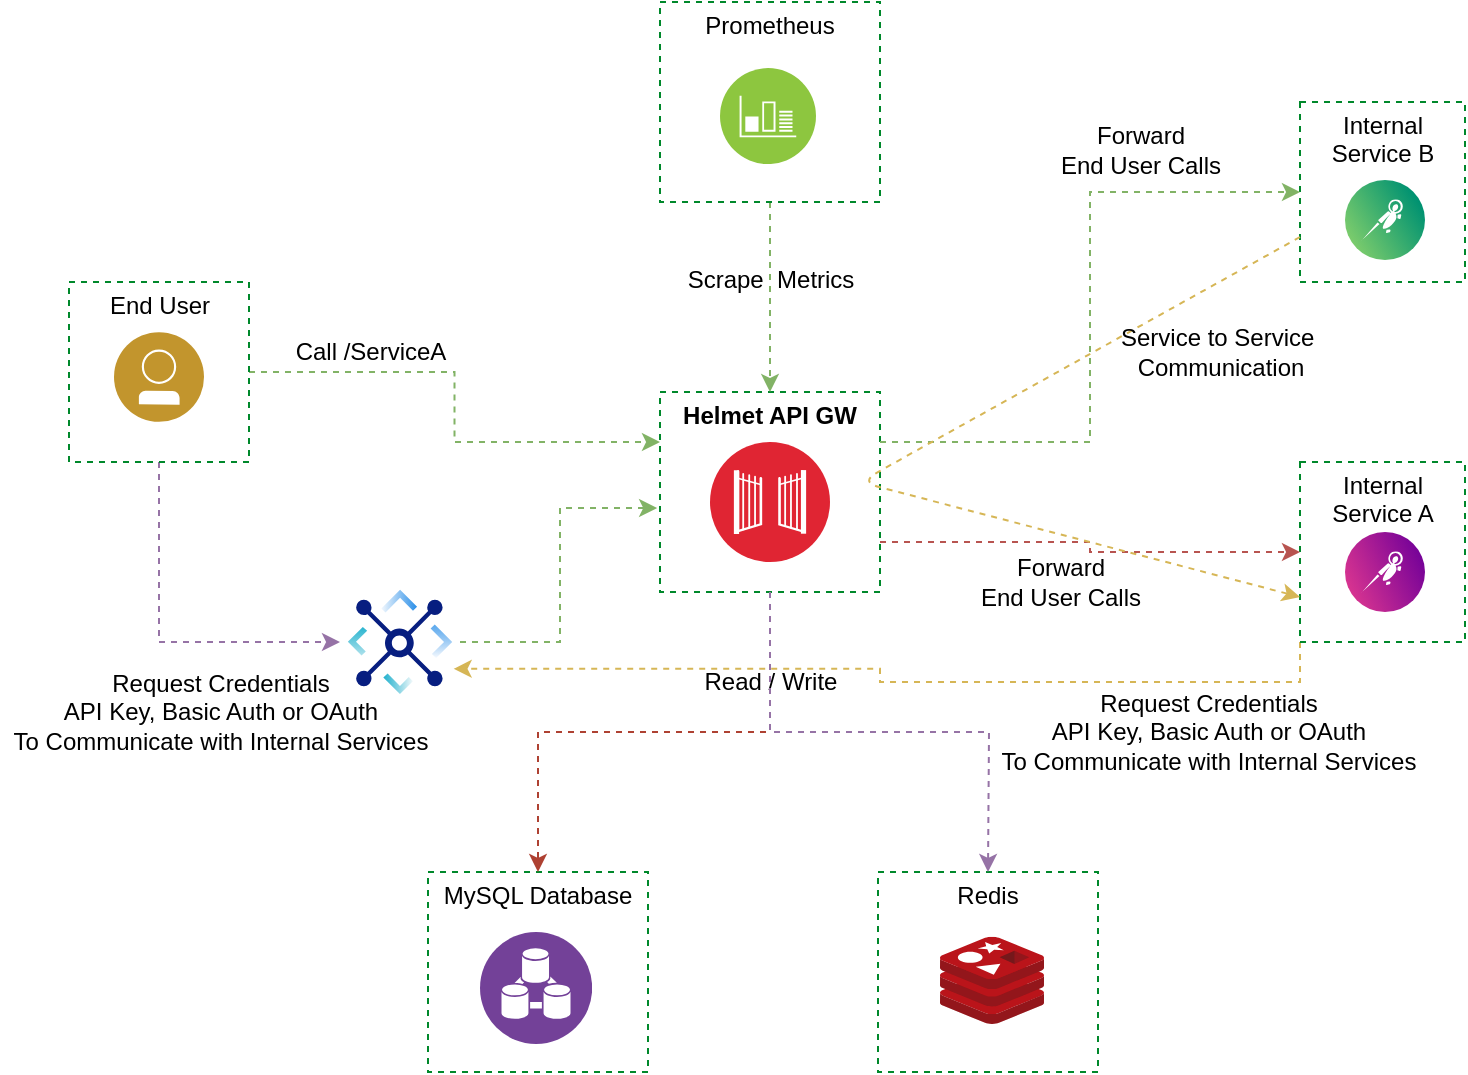 <mxfile version="15.2.9" type="device"><diagram id="EEk3hWR6cmc1obRJfSGx" name="Page-1"><mxGraphModel dx="1106" dy="737" grid="1" gridSize="10" guides="1" tooltips="1" connect="1" arrows="1" fold="1" page="1" pageScale="1" pageWidth="850" pageHeight="1100" math="0" shadow="0"><root><mxCell id="0"/><mxCell id="1" parent="0"/><mxCell id="2JQayvxfRw5Uxo0N01qz-7" value="Helmet API GW" style="fontStyle=1;verticalAlign=top;align=center;spacingTop=-2;fillColor=none;rounded=0;whiteSpace=wrap;html=1;strokeColor=#00882B;strokeWidth=1;dashed=1;container=1;collapsible=0;expand=0;recursiveResize=0;" parent="1" vertex="1"><mxGeometry x="366" y="440" width="110" height="100" as="geometry"/></mxCell><mxCell id="uSS9VMIlQwdC_qtTdkFu-5" value="&lt;span style=&quot;font-weight: normal&quot;&gt;Internal Service B&lt;/span&gt;" style="fontStyle=1;verticalAlign=top;align=center;spacingTop=-2;fillColor=none;rounded=0;whiteSpace=wrap;html=1;strokeColor=#00882B;strokeWidth=1;dashed=1;container=1;collapsible=0;expand=0;recursiveResize=0;" parent="1" vertex="1"><mxGeometry x="686" y="295" width="82.5" height="90" as="geometry"/></mxCell><mxCell id="uSS9VMIlQwdC_qtTdkFu-42" value="&lt;span style=&quot;font-weight: normal&quot;&gt;MySQL Database&lt;/span&gt;" style="fontStyle=1;verticalAlign=top;align=center;spacingTop=-2;fillColor=none;rounded=0;whiteSpace=wrap;html=1;strokeColor=#00882B;strokeWidth=1;dashed=1;container=1;collapsible=0;expand=0;recursiveResize=0;" parent="1" vertex="1"><mxGeometry x="250" y="680" width="110" height="100" as="geometry"/></mxCell><mxCell id="2JQayvxfRw5Uxo0N01qz-13" value="" style="aspect=fixed;perimeter=ellipsePerimeter;html=1;align=center;shadow=0;dashed=0;fontColor=#4277BB;labelBackgroundColor=#ffffff;fontSize=12;spacingTop=3;image;image=img/lib/ibm/analytics/data_integration.svg;" parent="uSS9VMIlQwdC_qtTdkFu-42" vertex="1"><mxGeometry x="26" y="30" width="56" height="56" as="geometry"/></mxCell><mxCell id="ACO7x6NWXdiYap0B96Kk-34" value="" style="aspect=fixed;perimeter=ellipsePerimeter;html=1;align=center;fontSize=12;verticalAlign=top;fontColor=#364149;shadow=0;dashed=0;image;image=img/lib/cumulus/cumulus_netq_icon.svg;strokeColor=#000000;fillColor=none;" parent="1" vertex="1"><mxGeometry x="708.5" y="510" width="40" height="40" as="geometry"/></mxCell><mxCell id="ACO7x6NWXdiYap0B96Kk-10" value="" style="aspect=fixed;perimeter=ellipsePerimeter;html=1;align=center;fontSize=12;verticalAlign=top;fontColor=#364149;shadow=0;dashed=0;image;image=img/lib/cumulus/cumulus_linux_icon.svg;strokeColor=#000000;fillColor=none;" parent="1" vertex="1"><mxGeometry x="708.5" y="334" width="40" height="40" as="geometry"/></mxCell><mxCell id="2JQayvxfRw5Uxo0N01qz-2" value="" style="aspect=fixed;perimeter=ellipsePerimeter;html=1;align=center;shadow=0;dashed=0;fontColor=#4277BB;labelBackgroundColor=#ffffff;fontSize=12;spacingTop=3;image;image=img/lib/ibm/infrastructure/monitoring_logging.svg;" parent="1" vertex="1"><mxGeometry x="396" y="278" width="48" height="48" as="geometry"/></mxCell><mxCell id="2JQayvxfRw5Uxo0N01qz-50" style="edgeStyle=orthogonalEdgeStyle;rounded=0;orthogonalLoop=1;jettySize=auto;html=1;exitX=0;exitY=1;exitDx=0;exitDy=0;entryX=1;entryY=0.75;entryDx=0;entryDy=0;dashed=1;fillColor=#fff2cc;strokeColor=#d6b656;" parent="1" source="2JQayvxfRw5Uxo0N01qz-6" target="2JQayvxfRw5Uxo0N01qz-31" edge="1"><mxGeometry relative="1" as="geometry"/></mxCell><mxCell id="2JQayvxfRw5Uxo0N01qz-6" value="&lt;span style=&quot;font-weight: normal&quot;&gt;Internal Service A&lt;/span&gt;" style="fontStyle=1;verticalAlign=top;align=center;spacingTop=-2;fillColor=none;rounded=0;whiteSpace=wrap;html=1;strokeColor=#00882B;strokeWidth=1;dashed=1;container=1;collapsible=0;expand=0;recursiveResize=0;" parent="1" vertex="1"><mxGeometry x="686" y="475" width="82.5" height="90" as="geometry"/></mxCell><mxCell id="2JQayvxfRw5Uxo0N01qz-28" style="edgeStyle=orthogonalEdgeStyle;rounded=0;orthogonalLoop=1;jettySize=auto;html=1;exitX=0.5;exitY=1;exitDx=0;exitDy=0;dashed=1;fillColor=#fad9d5;strokeColor=#ae4132;" parent="1" source="2JQayvxfRw5Uxo0N01qz-7" target="uSS9VMIlQwdC_qtTdkFu-42" edge="1"><mxGeometry relative="1" as="geometry"/></mxCell><mxCell id="2JQayvxfRw5Uxo0N01qz-37" style="edgeStyle=orthogonalEdgeStyle;rounded=0;orthogonalLoop=1;jettySize=auto;html=1;exitX=1;exitY=0.25;exitDx=0;exitDy=0;entryX=0;entryY=0.5;entryDx=0;entryDy=0;dashed=1;fillColor=#d5e8d4;strokeColor=#82b366;" parent="1" source="2JQayvxfRw5Uxo0N01qz-7" target="uSS9VMIlQwdC_qtTdkFu-5" edge="1"><mxGeometry relative="1" as="geometry"/></mxCell><mxCell id="2JQayvxfRw5Uxo0N01qz-42" style="edgeStyle=orthogonalEdgeStyle;rounded=0;orthogonalLoop=1;jettySize=auto;html=1;exitX=1;exitY=0.75;exitDx=0;exitDy=0;entryX=0;entryY=0.5;entryDx=0;entryDy=0;dashed=1;fillColor=#f8cecc;strokeColor=#b85450;" parent="1" source="2JQayvxfRw5Uxo0N01qz-7" target="2JQayvxfRw5Uxo0N01qz-6" edge="1"><mxGeometry relative="1" as="geometry"/></mxCell><mxCell id="2JQayvxfRw5Uxo0N01qz-21" style="edgeStyle=orthogonalEdgeStyle;rounded=0;orthogonalLoop=1;jettySize=auto;html=1;exitX=0.5;exitY=1;exitDx=0;exitDy=0;entryX=0.5;entryY=0;entryDx=0;entryDy=0;dashed=1;fillColor=#d5e8d4;strokeColor=#82b366;" parent="1" source="2JQayvxfRw5Uxo0N01qz-10" target="2JQayvxfRw5Uxo0N01qz-7" edge="1"><mxGeometry relative="1" as="geometry"/></mxCell><mxCell id="2JQayvxfRw5Uxo0N01qz-10" value="&lt;span style=&quot;font-size: 12px ; font-weight: 400&quot;&gt;Prometheus&lt;/span&gt;" style="fontStyle=1;verticalAlign=top;align=center;spacingTop=-2;fillColor=none;rounded=0;whiteSpace=wrap;html=1;strokeColor=#00882B;strokeWidth=1;dashed=1;container=1;collapsible=0;expand=0;recursiveResize=0;" parent="1" vertex="1"><mxGeometry x="366" y="245" width="110" height="100" as="geometry"/></mxCell><mxCell id="2JQayvxfRw5Uxo0N01qz-9" value="" style="aspect=fixed;perimeter=ellipsePerimeter;html=1;align=center;shadow=0;dashed=0;fontColor=#4277BB;labelBackgroundColor=#ffffff;fontSize=12;spacingTop=3;image;image=img/lib/ibm/security/gateway.svg;" parent="1" vertex="1"><mxGeometry x="391" y="465" width="60" height="60" as="geometry"/></mxCell><mxCell id="2JQayvxfRw5Uxo0N01qz-11" value="" style="aspect=fixed;perimeter=ellipsePerimeter;html=1;align=center;shadow=0;dashed=0;fontColor=#4277BB;labelBackgroundColor=#ffffff;fontSize=12;spacingTop=3;image;image=img/lib/ibm/users/user.svg;" parent="1" vertex="1"><mxGeometry x="93" y="410" width="45" height="45" as="geometry"/></mxCell><mxCell id="2JQayvxfRw5Uxo0N01qz-33" style="edgeStyle=orthogonalEdgeStyle;rounded=0;orthogonalLoop=1;jettySize=auto;html=1;exitX=0.5;exitY=1;exitDx=0;exitDy=0;entryX=0;entryY=0.5;entryDx=0;entryDy=0;dashed=1;fillColor=#e1d5e7;strokeColor=#9673a6;" parent="1" source="2JQayvxfRw5Uxo0N01qz-15" target="2JQayvxfRw5Uxo0N01qz-31" edge="1"><mxGeometry relative="1" as="geometry"/></mxCell><mxCell id="2JQayvxfRw5Uxo0N01qz-34" style="edgeStyle=orthogonalEdgeStyle;rounded=0;orthogonalLoop=1;jettySize=auto;html=1;exitX=1;exitY=0.5;exitDx=0;exitDy=0;entryX=0;entryY=0.25;entryDx=0;entryDy=0;dashed=1;fillColor=#d5e8d4;strokeColor=#82b366;" parent="1" source="2JQayvxfRw5Uxo0N01qz-15" target="2JQayvxfRw5Uxo0N01qz-7" edge="1"><mxGeometry relative="1" as="geometry"/></mxCell><mxCell id="2JQayvxfRw5Uxo0N01qz-15" value="&lt;span style=&quot;font-weight: normal&quot;&gt;End User&lt;/span&gt;" style="fontStyle=1;verticalAlign=top;align=center;spacingTop=-2;fillColor=none;rounded=0;whiteSpace=wrap;html=1;strokeColor=#00882B;strokeWidth=1;dashed=1;container=1;collapsible=0;expand=0;recursiveResize=0;" parent="1" vertex="1"><mxGeometry x="70.5" y="385" width="90" height="90" as="geometry"/></mxCell><mxCell id="2JQayvxfRw5Uxo0N01qz-20" value="Scrape&amp;nbsp; Metrics" style="text;html=1;align=center;verticalAlign=middle;resizable=0;points=[];autosize=1;strokeColor=none;" parent="1" vertex="1"><mxGeometry x="371" y="374" width="100" height="20" as="geometry"/></mxCell><mxCell id="2JQayvxfRw5Uxo0N01qz-29" value="Read / Write" style="text;html=1;align=center;verticalAlign=middle;resizable=0;points=[];autosize=1;strokeColor=none;" parent="1" vertex="1"><mxGeometry x="381" y="575" width="80" height="20" as="geometry"/></mxCell><mxCell id="2JQayvxfRw5Uxo0N01qz-32" style="edgeStyle=orthogonalEdgeStyle;rounded=0;orthogonalLoop=1;jettySize=auto;html=1;exitX=1;exitY=0.5;exitDx=0;exitDy=0;entryX=-0.013;entryY=0.58;entryDx=0;entryDy=0;entryPerimeter=0;dashed=1;fillColor=#d5e8d4;strokeColor=#82b366;" parent="1" source="2JQayvxfRw5Uxo0N01qz-31" target="2JQayvxfRw5Uxo0N01qz-7" edge="1"><mxGeometry relative="1" as="geometry"/></mxCell><mxCell id="2JQayvxfRw5Uxo0N01qz-31" value="" style="aspect=fixed;perimeter=ellipsePerimeter;html=1;align=center;shadow=0;dashed=0;fontColor=#4277BB;labelBackgroundColor=#ffffff;fontSize=12;spacingTop=3;image;image=img/lib/ibm/vpc/TransitGateway.svg;" parent="1" vertex="1"><mxGeometry x="206" y="535" width="60" height="60" as="geometry"/></mxCell><mxCell id="2JQayvxfRw5Uxo0N01qz-35" value="Call /ServiceA" style="text;html=1;align=center;verticalAlign=middle;resizable=0;points=[];autosize=1;strokeColor=none;" parent="1" vertex="1"><mxGeometry x="176" y="410" width="90" height="20" as="geometry"/></mxCell><mxCell id="2JQayvxfRw5Uxo0N01qz-41" value="Request Credentials&lt;br&gt;API Key, Basic Auth or OAuth&lt;br&gt;To Communicate with Internal Services" style="text;html=1;align=center;verticalAlign=middle;resizable=0;points=[];autosize=1;strokeColor=none;" parent="1" vertex="1"><mxGeometry x="36" y="575" width="220" height="50" as="geometry"/></mxCell><mxCell id="2JQayvxfRw5Uxo0N01qz-44" value="" style="html=1;labelBackgroundColor=#ffffff;endArrow=classic;endFill=1;endSize=6;jettySize=auto;orthogonalLoop=1;strokeWidth=1;fontSize=14;dashed=1;exitX=0;exitY=0.75;exitDx=0;exitDy=0;entryX=0;entryY=0.75;entryDx=0;entryDy=0;fillColor=#fff2cc;strokeColor=#d6b656;" parent="1" source="uSS9VMIlQwdC_qtTdkFu-5" target="2JQayvxfRw5Uxo0N01qz-6" edge="1"><mxGeometry width="60" height="60" relative="1" as="geometry"><mxPoint x="546" y="600" as="sourcePoint"/><mxPoint x="606" y="540" as="targetPoint"/><Array as="points"><mxPoint x="466" y="485"/></Array></mxGeometry></mxCell><mxCell id="2JQayvxfRw5Uxo0N01qz-45" value="Service to Service&amp;nbsp;&lt;br&gt;Communication" style="text;html=1;align=center;verticalAlign=middle;resizable=0;points=[];autosize=1;strokeColor=none;" parent="1" vertex="1"><mxGeometry x="586" y="405" width="120" height="30" as="geometry"/></mxCell><mxCell id="2JQayvxfRw5Uxo0N01qz-46" value="Forward &lt;br&gt;End User Calls" style="text;html=1;align=center;verticalAlign=middle;resizable=0;points=[];autosize=1;strokeColor=none;" parent="1" vertex="1"><mxGeometry x="556" y="304" width="100" height="30" as="geometry"/></mxCell><mxCell id="2JQayvxfRw5Uxo0N01qz-49" value="Forward &lt;br&gt;End User Calls" style="text;html=1;align=center;verticalAlign=middle;resizable=0;points=[];autosize=1;strokeColor=none;" parent="1" vertex="1"><mxGeometry x="516" y="520" width="100" height="30" as="geometry"/></mxCell><mxCell id="2JQayvxfRw5Uxo0N01qz-51" value="Request Credentials&lt;br&gt;API Key, Basic Auth or OAuth&lt;br&gt;To Communicate with Internal Services" style="text;html=1;align=center;verticalAlign=middle;resizable=0;points=[];autosize=1;strokeColor=none;" parent="1" vertex="1"><mxGeometry x="530" y="585" width="220" height="50" as="geometry"/></mxCell><mxCell id="zKvrFzcKwW3g4SPbMQmY-1" value="&lt;span style=&quot;font-weight: normal&quot;&gt;Redis&lt;/span&gt;" style="fontStyle=1;verticalAlign=top;align=center;spacingTop=-2;fillColor=none;rounded=0;whiteSpace=wrap;html=1;strokeColor=#00882B;strokeWidth=1;dashed=1;container=1;collapsible=0;expand=0;recursiveResize=0;" vertex="1" parent="1"><mxGeometry x="475" y="680" width="110" height="100" as="geometry"/></mxCell><mxCell id="zKvrFzcKwW3g4SPbMQmY-3" value="" style="sketch=0;aspect=fixed;html=1;points=[];align=center;image;fontSize=12;image=img/lib/mscae/Cache_Redis_Product.svg;" vertex="1" parent="zKvrFzcKwW3g4SPbMQmY-1"><mxGeometry x="31" y="32.32" width="52" height="43.68" as="geometry"/></mxCell><mxCell id="zKvrFzcKwW3g4SPbMQmY-5" style="edgeStyle=orthogonalEdgeStyle;rounded=0;orthogonalLoop=1;jettySize=auto;html=1;exitX=0.5;exitY=1;exitDx=0;exitDy=0;dashed=1;fillColor=#e1d5e7;strokeColor=#9673a6;" edge="1" parent="1" source="2JQayvxfRw5Uxo0N01qz-7"><mxGeometry relative="1" as="geometry"><mxPoint x="646" y="540" as="sourcePoint"/><mxPoint x="530" y="680" as="targetPoint"/></mxGeometry></mxCell></root></mxGraphModel></diagram></mxfile>